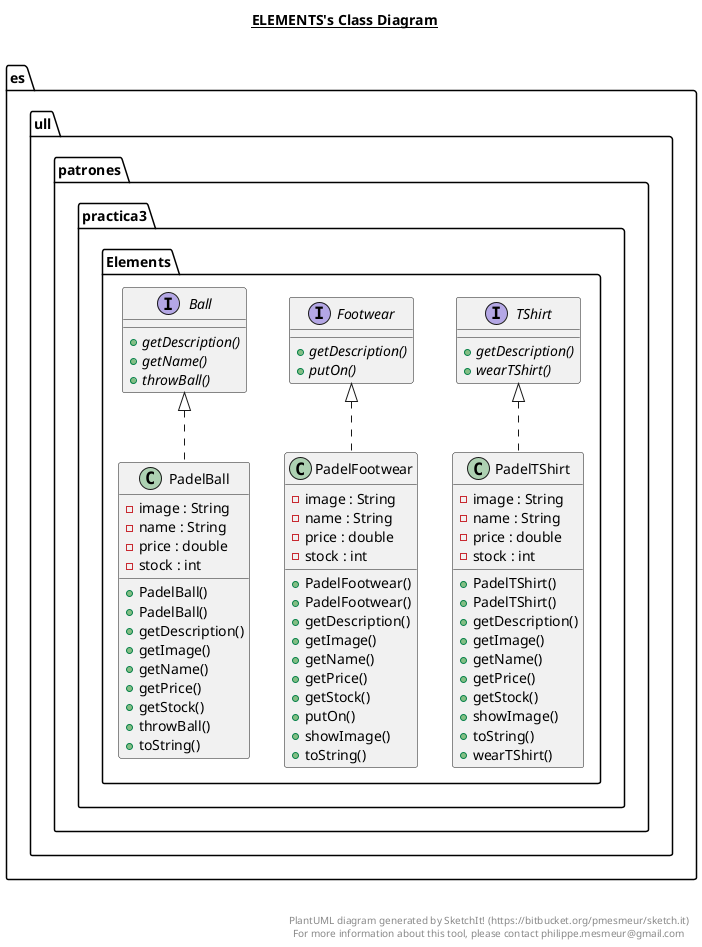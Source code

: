 @startuml

title __ELEMENTS's Class Diagram__\n

  namespace es.ull.patrones.practica3.Elements {
    interface es.ull.patrones.practica3.Elements.Ball {
        {abstract} + getDescription()
        {abstract} + getName()
        {abstract} + throwBall()
    }
  }
  

  namespace es.ull.patrones.practica3.Elements {
    interface es.ull.patrones.practica3.Elements.Footwear {
        {abstract} + getDescription()
        {abstract} + putOn()
    }
  }
  

  namespace es.ull.patrones.practica3.Elements {
    class es.ull.patrones.practica3.Elements.PadelBall {
        - image : String
        - name : String
        - price : double
        - stock : int
        + PadelBall()
        + PadelBall()
        + getDescription()
        + getImage()
        + getName()
        + getPrice()
        + getStock()
        + throwBall()
        + toString()
    }
  }
  

  namespace es.ull.patrones.practica3.Elements {
    class es.ull.patrones.practica3.Elements.PadelFootwear {
        - image : String
        - name : String
        - price : double
        - stock : int
        + PadelFootwear()
        + PadelFootwear()
        + getDescription()
        + getImage()
        + getName()
        + getPrice()
        + getStock()
        + putOn()
        + showImage()
        + toString()
    }
  }
  

  namespace es.ull.patrones.practica3.Elements {
    class es.ull.patrones.practica3.Elements.PadelTShirt {
        - image : String
        - name : String
        - price : double
        - stock : int
        + PadelTShirt()
        + PadelTShirt()
        + getDescription()
        + getImage()
        + getName()
        + getPrice()
        + getStock()
        + showImage()
        + toString()
        + wearTShirt()
    }
  }
  

  namespace es.ull.patrones.practica3.Elements {
    interface es.ull.patrones.practica3.Elements.TShirt {
        {abstract} + getDescription()
        {abstract} + wearTShirt()
    }
  }
  

  es.ull.patrones.practica3.Elements.PadelBall .up.|> es.ull.patrones.practica3.Elements.Ball
  es.ull.patrones.practica3.Elements.PadelFootwear .up.|> es.ull.patrones.practica3.Elements.Footwear
  es.ull.patrones.practica3.Elements.PadelTShirt .up.|> es.ull.patrones.practica3.Elements.TShirt


right footer


PlantUML diagram generated by SketchIt! (https://bitbucket.org/pmesmeur/sketch.it)
For more information about this tool, please contact philippe.mesmeur@gmail.com
endfooter

@enduml
